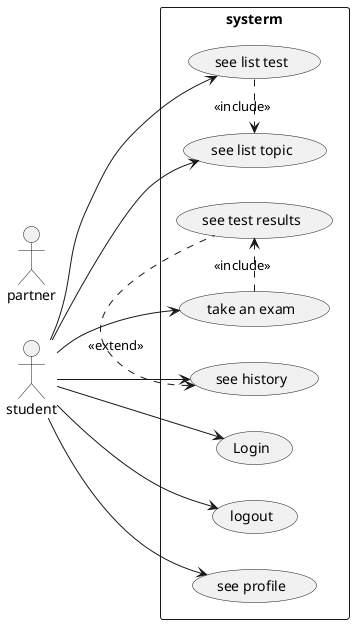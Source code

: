 @startuml
left to right direction
skinparam packageStyle rectangle
actor student
actor partner

rectangle systerm{
usecase (Login)
usecase (logout)
usecase (see list topic)
usecase (see test results)
   student -->(Login)
   student -->(logout)
   student -->(see profile)
   student -->(see list topic) 
   student --> (see list test)
   (see list test).> (see list topic):<<include>>
   
    student -->(see history)
 
    student --> (take an exam)
   (take an exam).>(see test results): <<include>>
   (see history)<.(see test results): <<extend>>
   
  
   

}

@enduml